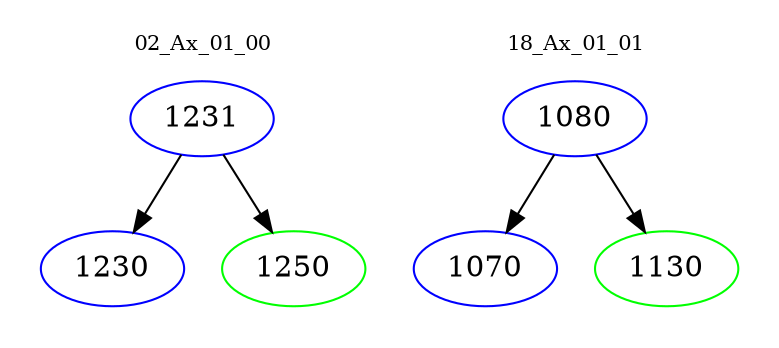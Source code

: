 digraph{
subgraph cluster_0 {
color = white
label = "02_Ax_01_00";
fontsize=10;
T0_1231 [label="1231", color="blue"]
T0_1231 -> T0_1230 [color="black"]
T0_1230 [label="1230", color="blue"]
T0_1231 -> T0_1250 [color="black"]
T0_1250 [label="1250", color="green"]
}
subgraph cluster_1 {
color = white
label = "18_Ax_01_01";
fontsize=10;
T1_1080 [label="1080", color="blue"]
T1_1080 -> T1_1070 [color="black"]
T1_1070 [label="1070", color="blue"]
T1_1080 -> T1_1130 [color="black"]
T1_1130 [label="1130", color="green"]
}
}
